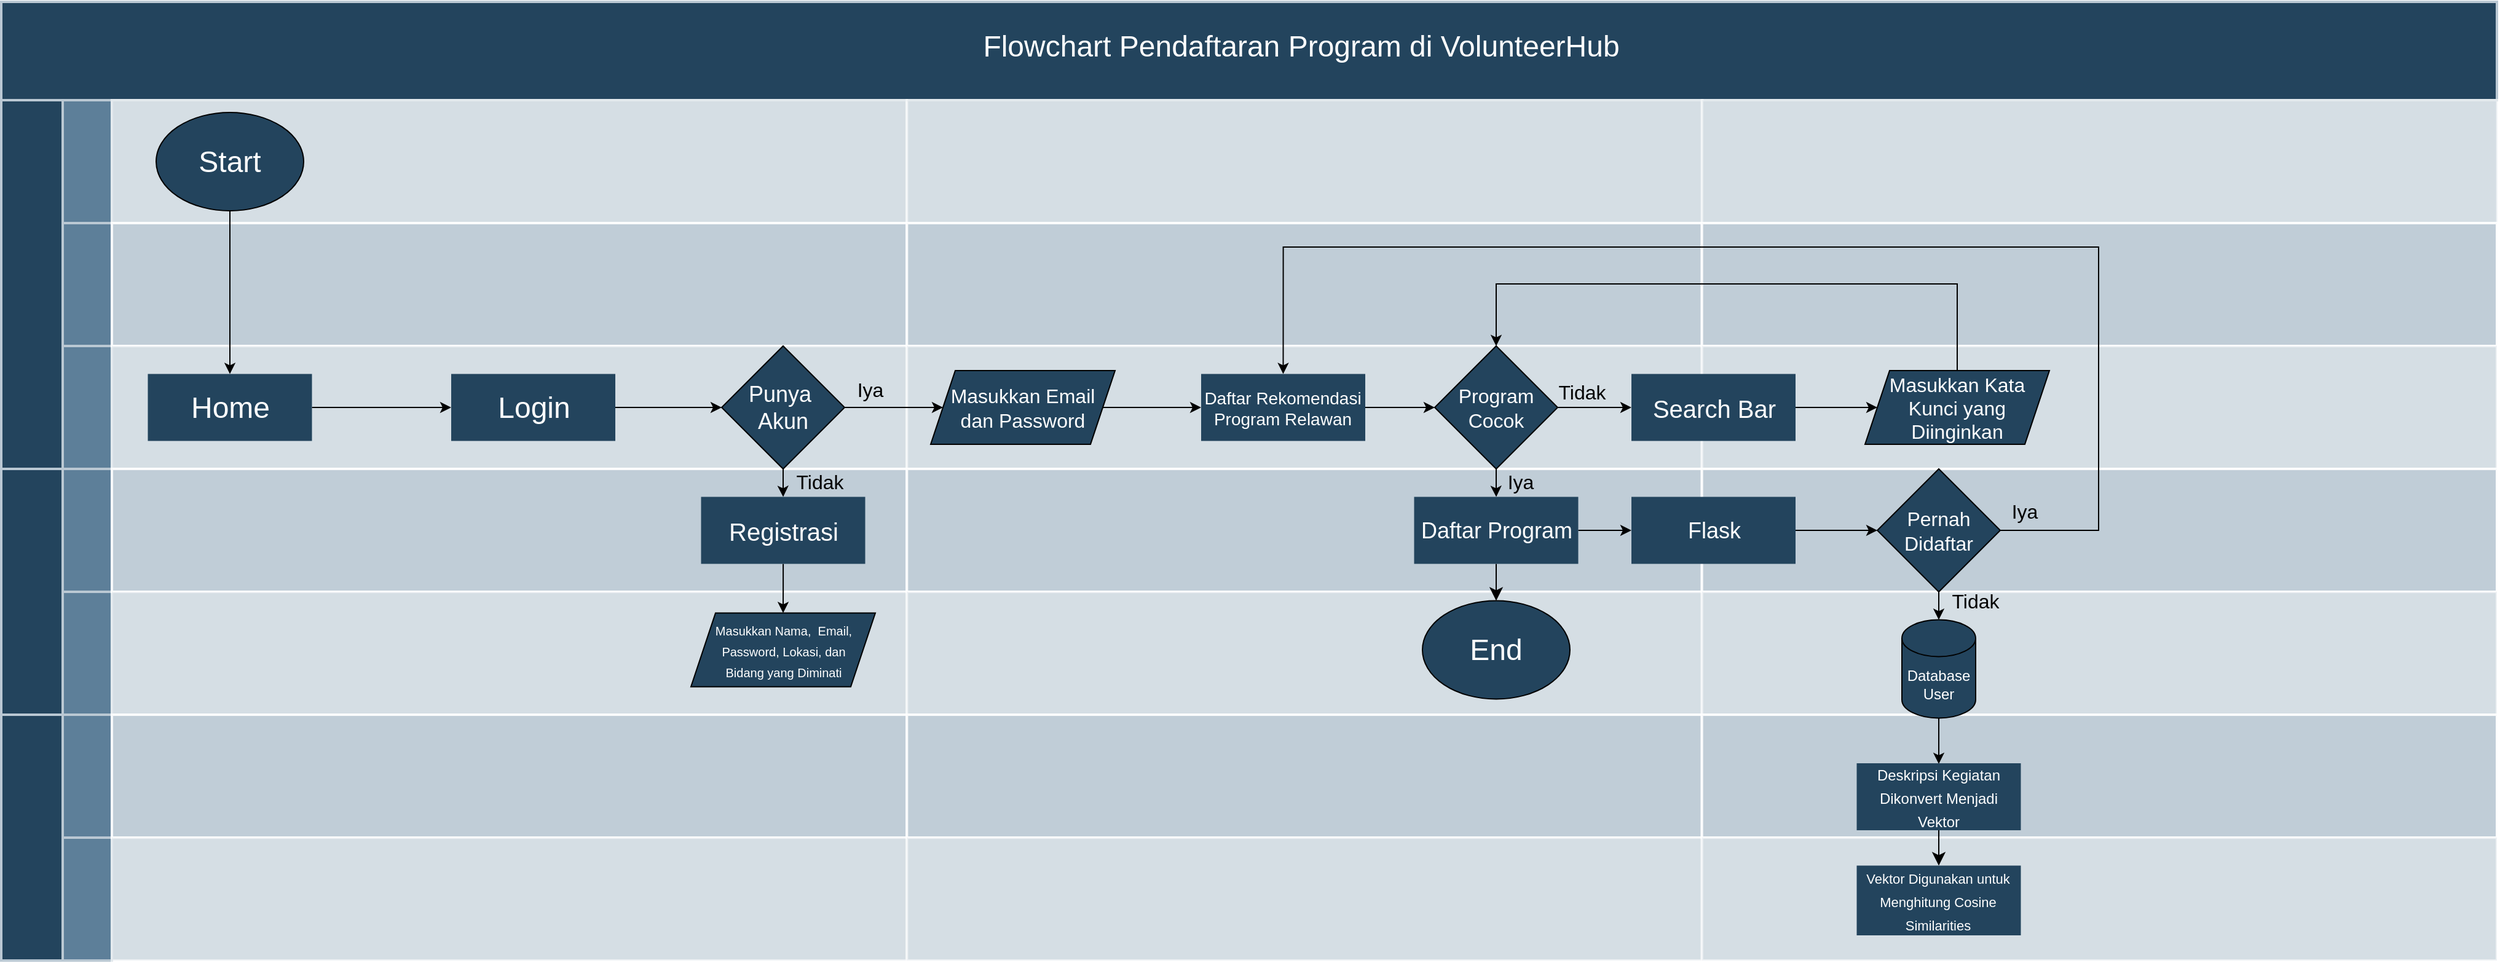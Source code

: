<mxfile version="24.9.1">
  <diagram id="6a731a19-8d31-9384-78a2-239565b7b9f0" name="Page-1">
    <mxGraphModel dx="1167" dy="-101" grid="1" gridSize="10" guides="1" tooltips="1" connect="1" arrows="1" fold="1" page="1" pageScale="1" pageWidth="1169" pageHeight="827" background="none" math="0" shadow="0">
      <root>
        <mxCell id="0" />
        <mxCell id="1" parent="0" />
        <mxCell id="56" value="Flowchart Pendaftaran Program di VolunteerHub" style="strokeColor=#BAC8D3;fillColor=#23445D;fontSize=24;strokeWidth=2;fontFamily=Helvetica;html=1;fontColor=#FFFFFF;fontStyle=0;spacingBottom=8;spacingRight=0;spacingLeft=83;" parent="1" vertex="1">
          <mxGeometry x="154" y="850.5" width="2030" height="80" as="geometry" />
        </mxCell>
        <mxCell id="57" value="" style="strokeColor=#BAC8D3;fillColor=#23445D;fontSize=24;strokeWidth=2;horizontal=0;fontFamily=Helvetica;html=1;fontColor=#FFFFFF;fontStyle=0" parent="1" vertex="1">
          <mxGeometry x="154" y="930.5" width="50" height="300" as="geometry" />
        </mxCell>
        <mxCell id="58" value="" style="strokeColor=#BAC8D3;fillColor=#5d7f99;fontSize=19;strokeWidth=2;horizontal=0;fontFamily=Helvetica;html=1;labelBackgroundColor=none;fontColor=#FFFFFF;" parent="1" vertex="1">
          <mxGeometry x="204" y="930.5" width="40" height="100" as="geometry" />
        </mxCell>
        <mxCell id="60" value="" style="strokeColor=#BAC8D3;fillColor=#5d7f99;fontSize=19;strokeWidth=2;horizontal=0;fontFamily=Helvetica;html=1;labelBackgroundColor=none;fontColor=#FFFFFF;" parent="1" vertex="1">
          <mxGeometry x="204" y="1030.5" width="40" height="100" as="geometry" />
        </mxCell>
        <mxCell id="61" value="" style="strokeColor=#BAC8D3;fillColor=#5d7f99;fontSize=19;strokeWidth=2;horizontal=0;fontFamily=Helvetica;html=1;labelBackgroundColor=none;fontColor=#FFFFFF;" parent="1" vertex="1">
          <mxGeometry x="204" y="1130.5" width="40" height="100" as="geometry" />
        </mxCell>
        <mxCell id="62" value="" style="strokeColor=#BAC8D3;fillColor=#5d7f99;fontSize=19;strokeWidth=2;horizontal=0;fontFamily=Helvetica;html=1;labelBackgroundColor=none;fontColor=#FFFFFF;" parent="1" vertex="1">
          <mxGeometry x="204" y="1330.5" width="40" height="100" as="geometry" />
        </mxCell>
        <mxCell id="63" value="" style="strokeColor=#BAC8D3;fillColor=#5d7f99;fontSize=19;strokeWidth=2;horizontal=0;fontFamily=Helvetica;html=1;labelBackgroundColor=none;fontColor=#FFFFFF;" parent="1" vertex="1">
          <mxGeometry x="204" y="1230.5" width="40" height="100" as="geometry" />
        </mxCell>
        <mxCell id="64" value="" style="strokeColor=#BAC8D3;fillColor=#23445D;fontSize=24;strokeWidth=2;horizontal=0;fontFamily=Helvetica;html=1;fontColor=#FFFFFF;fontStyle=0" parent="1" vertex="1">
          <mxGeometry x="154" y="1230.5" width="50" height="200" as="geometry" />
        </mxCell>
        <mxCell id="65" value="" style="strokeColor=#BAC8D3;fillColor=#5d7f99;fontSize=19;strokeWidth=2;horizontal=0;fontFamily=Helvetica;html=1;labelBackgroundColor=none;fontColor=#FFFFFF;" parent="1" vertex="1">
          <mxGeometry x="204" y="1530.5" width="40" height="100" as="geometry" />
        </mxCell>
        <mxCell id="66" value="" style="strokeColor=#BAC8D3;fillColor=#5d7f99;fontSize=19;strokeWidth=2;horizontal=0;fontFamily=Helvetica;html=1;labelBackgroundColor=none;fontColor=#FFFFFF;" parent="1" vertex="1">
          <mxGeometry x="204" y="1430.5" width="40" height="100" as="geometry" />
        </mxCell>
        <mxCell id="67" value="" style="strokeColor=#BAC8D3;fillColor=#23445D;fontSize=24;strokeWidth=2;horizontal=0;fontFamily=Helvetica;html=1;fontColor=#FFFFFF;fontStyle=0" parent="1" vertex="1">
          <mxGeometry x="154" y="1430.5" width="50" height="200" as="geometry" />
        </mxCell>
        <mxCell id="68" value="" style="strokeColor=#FFFFFF;fillColor=#BAC8D3;fontSize=18;strokeWidth=2;fontFamily=Helvetica;html=1;opacity=60;" parent="1" vertex="1">
          <mxGeometry x="244" y="930.5" width="646.667" height="100" as="geometry" />
        </mxCell>
        <mxCell id="69" value="" style="strokeColor=#FFFFFF;fillColor=#BAC8D3;fontSize=18;strokeWidth=2;fontFamily=Helvetica;html=1;opacity=90;" parent="1" vertex="1">
          <mxGeometry x="244" y="1030.5" width="646.667" height="100" as="geometry" />
        </mxCell>
        <mxCell id="70" value="" style="strokeColor=#FFFFFF;fillColor=#BAC8D3;fontSize=18;strokeWidth=2;fontFamily=Helvetica;html=1;opacity=60;" parent="1" vertex="1">
          <mxGeometry x="244" y="1130.5" width="646.667" height="100" as="geometry" />
        </mxCell>
        <mxCell id="71" value="" style="strokeColor=#FFFFFF;fillColor=#BAC8D3;fontSize=18;strokeWidth=2;fontFamily=Helvetica;html=1;opacity=90;" parent="1" vertex="1">
          <mxGeometry x="244" y="1230.5" width="646.667" height="100" as="geometry" />
        </mxCell>
        <mxCell id="72" value="" style="strokeColor=#FFFFFF;fillColor=#BAC8D3;fontSize=18;strokeWidth=2;fontFamily=Helvetica;html=1;opacity=60;" parent="1" vertex="1">
          <mxGeometry x="244" y="1330.5" width="646.667" height="100" as="geometry" />
        </mxCell>
        <mxCell id="73" value="" style="strokeColor=#FFFFFF;fillColor=#BAC8D3;fontSize=18;strokeWidth=2;fontFamily=Helvetica;html=1;opacity=90;" parent="1" vertex="1">
          <mxGeometry x="244" y="1430.5" width="646.667" height="100" as="geometry" />
        </mxCell>
        <mxCell id="74" value="" style="strokeColor=#FFFFFF;fillColor=#BAC8D3;fontSize=18;strokeWidth=2;fontFamily=Helvetica;html=1;opacity=60;" parent="1" vertex="1">
          <mxGeometry x="244" y="1530.5" width="646.667" height="100" as="geometry" />
        </mxCell>
        <mxCell id="75" value="" style="strokeColor=#FFFFFF;fillColor=#BAC8D3;fontSize=18;strokeWidth=2;fontFamily=Helvetica;html=1;opacity=60;" parent="1" vertex="1">
          <mxGeometry x="890.667" y="930.5" width="647" height="100" as="geometry" />
        </mxCell>
        <mxCell id="76" value="" style="strokeColor=#FFFFFF;fillColor=#BAC8D3;fontSize=18;strokeWidth=2;fontFamily=Helvetica;html=1;opacity=90;" parent="1" vertex="1">
          <mxGeometry x="890.667" y="1030.5" width="646.667" height="100" as="geometry" />
        </mxCell>
        <mxCell id="77" value="" style="strokeColor=#FFFFFF;fillColor=#BAC8D3;fontSize=18;strokeWidth=2;fontFamily=Helvetica;html=1;opacity=60;" parent="1" vertex="1">
          <mxGeometry x="890.667" y="1130.5" width="646.667" height="100" as="geometry" />
        </mxCell>
        <mxCell id="78" value="" style="strokeColor=#FFFFFF;fillColor=#BAC8D3;fontSize=18;strokeWidth=2;fontFamily=Helvetica;html=1;opacity=90;" parent="1" vertex="1">
          <mxGeometry x="890.667" y="1230.5" width="646.667" height="100" as="geometry" />
        </mxCell>
        <mxCell id="79" value="" style="strokeColor=#FFFFFF;fillColor=#BAC8D3;fontSize=18;strokeWidth=2;fontFamily=Helvetica;html=1;opacity=60;" parent="1" vertex="1">
          <mxGeometry x="890.667" y="1330.5" width="646.667" height="100" as="geometry" />
        </mxCell>
        <mxCell id="80" value="" style="strokeColor=#FFFFFF;fillColor=#BAC8D3;fontSize=18;strokeWidth=2;fontFamily=Helvetica;html=1;opacity=90;" parent="1" vertex="1">
          <mxGeometry x="890.667" y="1430.5" width="646.667" height="100" as="geometry" />
        </mxCell>
        <mxCell id="81" value="" style="strokeColor=#FFFFFF;fillColor=#BAC8D3;fontSize=18;strokeWidth=2;fontFamily=Helvetica;html=1;opacity=60;fontStyle=4" parent="1" vertex="1">
          <mxGeometry x="890.667" y="1530.5" width="646.667" height="100" as="geometry" />
        </mxCell>
        <mxCell id="82" value="" style="strokeColor=#FFFFFF;fillColor=#BAC8D3;fontSize=18;strokeWidth=2;fontFamily=Helvetica;html=1;opacity=60;" parent="1" vertex="1">
          <mxGeometry x="1537.333" y="930.5" width="647" height="100" as="geometry" />
        </mxCell>
        <mxCell id="83" value="" style="strokeColor=#FFFFFF;fillColor=#BAC8D3;fontSize=18;strokeWidth=2;fontFamily=Helvetica;html=1;opacity=90;" parent="1" vertex="1">
          <mxGeometry x="1537.333" y="1030.5" width="646.667" height="100" as="geometry" />
        </mxCell>
        <mxCell id="84" value="" style="strokeColor=#FFFFFF;fillColor=#BAC8D3;fontSize=18;strokeWidth=2;fontFamily=Helvetica;html=1;opacity=60;" parent="1" vertex="1">
          <mxGeometry x="1537.333" y="1130.5" width="646.667" height="100" as="geometry" />
        </mxCell>
        <mxCell id="85" value="" style="strokeColor=#FFFFFF;fillColor=#BAC8D3;fontSize=18;strokeWidth=2;fontFamily=Helvetica;html=1;opacity=90;" parent="1" vertex="1">
          <mxGeometry x="1537.333" y="1230.5" width="646.667" height="100" as="geometry" />
        </mxCell>
        <mxCell id="86" value="" style="strokeColor=#FFFFFF;fillColor=#BAC8D3;fontSize=18;strokeWidth=2;fontFamily=Helvetica;html=1;opacity=60;" parent="1" vertex="1">
          <mxGeometry x="1537.333" y="1330.5" width="646.667" height="100" as="geometry" />
        </mxCell>
        <mxCell id="87" value="" style="strokeColor=#FFFFFF;fillColor=#BAC8D3;fontSize=18;strokeWidth=2;fontFamily=Helvetica;html=1;opacity=90;" parent="1" vertex="1">
          <mxGeometry x="1537.333" y="1430.5" width="646.667" height="100" as="geometry" />
        </mxCell>
        <mxCell id="88" value="" style="strokeColor=#FFFFFF;fillColor=#BAC8D3;fontSize=18;strokeWidth=2;fontFamily=Helvetica;html=1;opacity=60;fontStyle=4" parent="1" vertex="1">
          <mxGeometry x="1537.333" y="1530.5" width="646.667" height="100" as="geometry" />
        </mxCell>
        <mxCell id="ewCEh4V_vGF1PXvb0Eba-146" value="" style="edgeStyle=orthogonalEdgeStyle;rounded=0;orthogonalLoop=1;jettySize=auto;html=1;" parent="1" source="92" target="ewCEh4V_vGF1PXvb0Eba-142" edge="1">
          <mxGeometry relative="1" as="geometry" />
        </mxCell>
        <mxCell id="92" value="&lt;span style=&quot;color: rgb(255, 255, 255); font-size: 24px; text-wrap-mode: wrap;&quot;&gt;Home&lt;/span&gt;" style="rounded=0;fillColor=#23445D;strokeColor=none;strokeWidth=2;fontFamily=Helvetica;html=1;gradientColor=none;glass=0;" parent="1" vertex="1">
          <mxGeometry x="273.25" y="1153.25" width="133.5" height="54.5" as="geometry" />
        </mxCell>
        <mxCell id="ewCEh4V_vGF1PXvb0Eba-140" style="edgeStyle=orthogonalEdgeStyle;rounded=0;orthogonalLoop=1;jettySize=auto;html=1;entryX=0.5;entryY=0;entryDx=0;entryDy=0;" parent="1" source="ewCEh4V_vGF1PXvb0Eba-139" target="92" edge="1">
          <mxGeometry relative="1" as="geometry" />
        </mxCell>
        <mxCell id="ewCEh4V_vGF1PXvb0Eba-139" value="&lt;font color=&quot;#ffffff&quot; style=&quot;font-size: 24px;&quot;&gt;Start&lt;/font&gt;" style="ellipse;whiteSpace=wrap;html=1;fillColor=#23445D;" parent="1" vertex="1">
          <mxGeometry x="280" y="940.5" width="120" height="80" as="geometry" />
        </mxCell>
        <mxCell id="7yZdV7K0K-aqBI4NjuUf-93" value="" style="edgeStyle=orthogonalEdgeStyle;rounded=0;orthogonalLoop=1;jettySize=auto;html=1;" parent="1" source="ewCEh4V_vGF1PXvb0Eba-142" target="7yZdV7K0K-aqBI4NjuUf-92" edge="1">
          <mxGeometry relative="1" as="geometry" />
        </mxCell>
        <mxCell id="ewCEh4V_vGF1PXvb0Eba-142" value="&lt;span style=&quot;color: rgb(255, 255, 255); font-size: 24px; text-wrap-mode: wrap;&quot;&gt;Login&lt;/span&gt;" style="rounded=0;fillColor=#23445D;strokeColor=none;strokeWidth=2;fontFamily=Helvetica;html=1;gradientColor=none;glass=0;" parent="1" vertex="1">
          <mxGeometry x="520" y="1153.25" width="133.5" height="54.5" as="geometry" />
        </mxCell>
        <mxCell id="7yZdV7K0K-aqBI4NjuUf-96" value="" style="edgeStyle=orthogonalEdgeStyle;rounded=0;orthogonalLoop=1;jettySize=auto;html=1;" parent="1" source="7yZdV7K0K-aqBI4NjuUf-92" target="7yZdV7K0K-aqBI4NjuUf-95" edge="1">
          <mxGeometry relative="1" as="geometry" />
        </mxCell>
        <mxCell id="7yZdV7K0K-aqBI4NjuUf-101" value="" style="edgeStyle=orthogonalEdgeStyle;rounded=0;orthogonalLoop=1;jettySize=auto;html=1;" parent="1" source="7yZdV7K0K-aqBI4NjuUf-92" target="7yZdV7K0K-aqBI4NjuUf-100" edge="1">
          <mxGeometry relative="1" as="geometry" />
        </mxCell>
        <mxCell id="7yZdV7K0K-aqBI4NjuUf-92" value="&lt;span style=&quot;color: rgb(255, 255, 255); font-size: 18px;&quot;&gt;Punya&amp;nbsp;&lt;/span&gt;&lt;div&gt;&lt;span style=&quot;color: rgb(255, 255, 255); font-size: 18px;&quot;&gt;Akun&lt;/span&gt;&lt;/div&gt;" style="rhombus;whiteSpace=wrap;html=1;fillColor=#23445D;" parent="1" vertex="1">
          <mxGeometry x="740" y="1130.5" width="100" height="100" as="geometry" />
        </mxCell>
        <mxCell id="7yZdV7K0K-aqBI4NjuUf-99" value="" style="edgeStyle=orthogonalEdgeStyle;rounded=0;orthogonalLoop=1;jettySize=auto;html=1;" parent="1" source="7yZdV7K0K-aqBI4NjuUf-95" target="7yZdV7K0K-aqBI4NjuUf-98" edge="1">
          <mxGeometry relative="1" as="geometry" />
        </mxCell>
        <mxCell id="7yZdV7K0K-aqBI4NjuUf-95" value="&lt;span style=&quot;color: rgb(255, 255, 255); text-wrap-mode: wrap;&quot;&gt;&lt;font style=&quot;font-size: 20px;&quot;&gt;Registrasi&lt;/font&gt;&lt;/span&gt;" style="rounded=0;fillColor=#23445D;strokeColor=none;strokeWidth=2;fontFamily=Helvetica;html=1;gradientColor=none;glass=0;" parent="1" vertex="1">
          <mxGeometry x="723.25" y="1253.25" width="133.5" height="54.5" as="geometry" />
        </mxCell>
        <mxCell id="7yZdV7K0K-aqBI4NjuUf-97" value="&lt;font style=&quot;font-size: 16px;&quot;&gt;Tidak&lt;/font&gt;" style="text;strokeColor=none;align=center;fillColor=none;html=1;verticalAlign=middle;whiteSpace=wrap;rounded=0;" parent="1" vertex="1">
          <mxGeometry x="790" y="1226" width="60" height="30" as="geometry" />
        </mxCell>
        <mxCell id="7yZdV7K0K-aqBI4NjuUf-98" value="&lt;div style=&quot;&quot;&gt;&lt;br&gt;&lt;/div&gt;" style="shape=parallelogram;perimeter=parallelogramPerimeter;whiteSpace=wrap;html=1;fixedSize=1;fillColor=#23445D;align=center;" parent="1" vertex="1">
          <mxGeometry x="715" y="1347.75" width="150" height="60" as="geometry" />
        </mxCell>
        <mxCell id="7yZdV7K0K-aqBI4NjuUf-104" value="" style="edgeStyle=orthogonalEdgeStyle;rounded=0;orthogonalLoop=1;jettySize=auto;html=1;" parent="1" source="7yZdV7K0K-aqBI4NjuUf-100" target="7yZdV7K0K-aqBI4NjuUf-103" edge="1">
          <mxGeometry relative="1" as="geometry" />
        </mxCell>
        <mxCell id="7yZdV7K0K-aqBI4NjuUf-100" value="&lt;div style=&quot;&quot;&gt;&lt;span style=&quot;color: rgb(255, 255, 255); background-color: initial;&quot;&gt;&lt;font style=&quot;font-size: 16px;&quot;&gt;Masukkan Email dan Password&lt;/font&gt;&lt;/span&gt;&lt;/div&gt;" style="shape=parallelogram;perimeter=parallelogramPerimeter;whiteSpace=wrap;html=1;fixedSize=1;fillColor=#23445D;align=center;" parent="1" vertex="1">
          <mxGeometry x="910" y="1150.5" width="150" height="60" as="geometry" />
        </mxCell>
        <mxCell id="7yZdV7K0K-aqBI4NjuUf-102" value="&lt;font style=&quot;font-size: 16px;&quot;&gt;Iya&lt;/font&gt;" style="text;strokeColor=none;align=center;fillColor=none;html=1;verticalAlign=middle;whiteSpace=wrap;rounded=0;" parent="1" vertex="1">
          <mxGeometry x="830.67" y="1150.5" width="60" height="30" as="geometry" />
        </mxCell>
        <mxCell id="7yZdV7K0K-aqBI4NjuUf-103" value="" style="rounded=0;fillColor=#23445D;strokeColor=none;strokeWidth=2;fontFamily=Helvetica;html=1;gradientColor=none;glass=0;" parent="1" vertex="1">
          <mxGeometry x="1130" y="1153.25" width="133.5" height="54.5" as="geometry" />
        </mxCell>
        <mxCell id="7yZdV7K0K-aqBI4NjuUf-109" value="" style="edgeStyle=orthogonalEdgeStyle;rounded=0;orthogonalLoop=1;jettySize=auto;html=1;" parent="1" source="7yZdV7K0K-aqBI4NjuUf-106" target="7yZdV7K0K-aqBI4NjuUf-108" edge="1">
          <mxGeometry relative="1" as="geometry" />
        </mxCell>
        <mxCell id="7yZdV7K0K-aqBI4NjuUf-106" value="&lt;font style=&quot;font-size: 14px;&quot; color=&quot;#ffffff&quot;&gt;Daftar Rekomendasi Program Relawan&lt;/font&gt;" style="text;strokeColor=none;align=center;fillColor=none;html=1;verticalAlign=middle;whiteSpace=wrap;rounded=0;fontSize=14;" parent="1" vertex="1">
          <mxGeometry x="1130.25" y="1165.5" width="133.25" height="30" as="geometry" />
        </mxCell>
        <mxCell id="7yZdV7K0K-aqBI4NjuUf-112" value="" style="edgeStyle=orthogonalEdgeStyle;rounded=0;orthogonalLoop=1;jettySize=auto;html=1;" parent="1" source="7yZdV7K0K-aqBI4NjuUf-108" target="7yZdV7K0K-aqBI4NjuUf-110" edge="1">
          <mxGeometry relative="1" as="geometry" />
        </mxCell>
        <mxCell id="7yZdV7K0K-aqBI4NjuUf-120" value="" style="edgeStyle=orthogonalEdgeStyle;rounded=0;orthogonalLoop=1;jettySize=auto;html=1;" parent="1" source="7yZdV7K0K-aqBI4NjuUf-108" target="7yZdV7K0K-aqBI4NjuUf-119" edge="1">
          <mxGeometry relative="1" as="geometry" />
        </mxCell>
        <mxCell id="7yZdV7K0K-aqBI4NjuUf-108" value="&lt;font style=&quot;font-size: 16px;&quot; color=&quot;#ffffff&quot;&gt;Program Cocok&lt;/font&gt;" style="rhombus;whiteSpace=wrap;html=1;fillColor=#23445D;" parent="1" vertex="1">
          <mxGeometry x="1320" y="1130.5" width="100" height="100" as="geometry" />
        </mxCell>
        <mxCell id="7yZdV7K0K-aqBI4NjuUf-116" value="" style="edgeStyle=orthogonalEdgeStyle;rounded=0;orthogonalLoop=1;jettySize=auto;html=1;" parent="1" source="7yZdV7K0K-aqBI4NjuUf-110" target="7yZdV7K0K-aqBI4NjuUf-115" edge="1">
          <mxGeometry relative="1" as="geometry" />
        </mxCell>
        <mxCell id="7yZdV7K0K-aqBI4NjuUf-110" value="&lt;span style=&quot;color: rgb(255, 255, 255); text-wrap-mode: wrap;&quot;&gt;&lt;font style=&quot;font-size: 20px;&quot;&gt;Search Bar&lt;/font&gt;&lt;/span&gt;" style="rounded=0;fillColor=#23445D;strokeColor=none;strokeWidth=2;fontFamily=Helvetica;html=1;gradientColor=none;glass=0;" parent="1" vertex="1">
          <mxGeometry x="1480" y="1153.25" width="133.5" height="54.5" as="geometry" />
        </mxCell>
        <mxCell id="7yZdV7K0K-aqBI4NjuUf-111" value="&lt;font style=&quot;font-size: 16px;&quot;&gt;Tidak&lt;/font&gt;" style="text;strokeColor=none;align=center;fillColor=none;html=1;verticalAlign=middle;whiteSpace=wrap;rounded=0;" parent="1" vertex="1">
          <mxGeometry x="1410" y="1153.25" width="60" height="30" as="geometry" />
        </mxCell>
        <mxCell id="7yZdV7K0K-aqBI4NjuUf-113" value="&lt;span style=&quot;color: rgb(255, 255, 255);&quot;&gt;&lt;font style=&quot;font-size: 10px;&quot;&gt;Masukkan Nama,&amp;nbsp; Email, Password, Lokasi, dan Bidang yang Diminati&lt;/font&gt;&lt;/span&gt;" style="text;strokeColor=none;align=center;fillColor=none;html=1;verticalAlign=middle;whiteSpace=wrap;rounded=0;fontSize=14;" parent="1" vertex="1">
          <mxGeometry x="726.63" y="1362.75" width="126.75" height="30" as="geometry" />
        </mxCell>
        <mxCell id="7yZdV7K0K-aqBI4NjuUf-114" style="edgeStyle=orthogonalEdgeStyle;rounded=0;orthogonalLoop=1;jettySize=auto;html=1;exitX=0.5;exitY=1;exitDx=0;exitDy=0;" parent="1" source="7yZdV7K0K-aqBI4NjuUf-113" target="7yZdV7K0K-aqBI4NjuUf-113" edge="1">
          <mxGeometry relative="1" as="geometry" />
        </mxCell>
        <mxCell id="7yZdV7K0K-aqBI4NjuUf-117" style="edgeStyle=orthogonalEdgeStyle;rounded=0;orthogonalLoop=1;jettySize=auto;html=1;exitX=0.5;exitY=0;exitDx=0;exitDy=0;entryX=0.5;entryY=0;entryDx=0;entryDy=0;" parent="1" source="7yZdV7K0K-aqBI4NjuUf-115" target="7yZdV7K0K-aqBI4NjuUf-108" edge="1">
          <mxGeometry relative="1" as="geometry">
            <Array as="points">
              <mxPoint x="1745" y="1080" />
              <mxPoint x="1370" y="1080" />
            </Array>
          </mxGeometry>
        </mxCell>
        <mxCell id="7yZdV7K0K-aqBI4NjuUf-115" value="&lt;div style=&quot;&quot;&gt;&lt;span style=&quot;color: rgb(255, 255, 255); background-color: initial;&quot;&gt;&lt;font style=&quot;font-size: 16px;&quot;&gt;Masukkan Kata Kunci yang Diinginkan&lt;/font&gt;&lt;/span&gt;&lt;/div&gt;" style="shape=parallelogram;perimeter=parallelogramPerimeter;whiteSpace=wrap;html=1;fixedSize=1;fillColor=#23445D;align=center;" parent="1" vertex="1">
          <mxGeometry x="1670" y="1150.5" width="150" height="60" as="geometry" />
        </mxCell>
        <mxCell id="7yZdV7K0K-aqBI4NjuUf-129" value="" style="edgeStyle=orthogonalEdgeStyle;rounded=0;orthogonalLoop=1;jettySize=auto;html=1;" parent="1" source="7yZdV7K0K-aqBI4NjuUf-119" target="7yZdV7K0K-aqBI4NjuUf-128" edge="1">
          <mxGeometry relative="1" as="geometry" />
        </mxCell>
        <mxCell id="3fs14xKICf8o1LNLICnL-94" value="" style="edgeStyle=none;curved=1;rounded=0;orthogonalLoop=1;jettySize=auto;html=1;fontSize=12;startSize=8;endSize=8;" parent="1" source="7yZdV7K0K-aqBI4NjuUf-119" target="3fs14xKICf8o1LNLICnL-93" edge="1">
          <mxGeometry relative="1" as="geometry" />
        </mxCell>
        <mxCell id="7yZdV7K0K-aqBI4NjuUf-119" value="&lt;span style=&quot;color: rgb(255, 255, 255); text-wrap-mode: wrap;&quot;&gt;&lt;font style=&quot;font-size: 18px;&quot;&gt;Daftar Program&lt;/font&gt;&lt;/span&gt;" style="rounded=0;fillColor=#23445D;strokeColor=none;strokeWidth=2;fontFamily=Helvetica;html=1;gradientColor=none;glass=0;" parent="1" vertex="1">
          <mxGeometry x="1303.25" y="1253.25" width="133.5" height="54.5" as="geometry" />
        </mxCell>
        <mxCell id="7yZdV7K0K-aqBI4NjuUf-121" value="&lt;font style=&quot;font-size: 16px;&quot;&gt;Iya&lt;/font&gt;" style="text;strokeColor=none;align=center;fillColor=none;html=1;verticalAlign=middle;whiteSpace=wrap;rounded=0;" parent="1" vertex="1">
          <mxGeometry x="1360" y="1226" width="60" height="30" as="geometry" />
        </mxCell>
        <mxCell id="7yZdV7K0K-aqBI4NjuUf-139" value="" style="edgeStyle=orthogonalEdgeStyle;rounded=0;orthogonalLoop=1;jettySize=auto;html=1;" parent="1" source="7yZdV7K0K-aqBI4NjuUf-124" edge="1">
          <mxGeometry relative="1" as="geometry">
            <mxPoint x="1730" y="1470.5" as="targetPoint" />
          </mxGeometry>
        </mxCell>
        <mxCell id="7yZdV7K0K-aqBI4NjuUf-124" value="&lt;font color=&quot;#ffffff&quot;&gt;&lt;span style=&quot;&quot;&gt;Database User&lt;/span&gt;&lt;/font&gt;" style="shape=cylinder3;whiteSpace=wrap;html=1;boundedLbl=1;backgroundOutline=1;size=15;fillColor=#23445D;" parent="1" vertex="1">
          <mxGeometry x="1700" y="1353.25" width="60" height="80" as="geometry" />
        </mxCell>
        <mxCell id="7yZdV7K0K-aqBI4NjuUf-131" value="" style="edgeStyle=orthogonalEdgeStyle;rounded=0;orthogonalLoop=1;jettySize=auto;html=1;" parent="1" source="7yZdV7K0K-aqBI4NjuUf-128" target="7yZdV7K0K-aqBI4NjuUf-130" edge="1">
          <mxGeometry relative="1" as="geometry" />
        </mxCell>
        <mxCell id="7yZdV7K0K-aqBI4NjuUf-128" value="&lt;span style=&quot;color: rgb(255, 255, 255); text-wrap-mode: wrap;&quot;&gt;&lt;font style=&quot;font-size: 18px;&quot;&gt;Flask&lt;/font&gt;&lt;/span&gt;" style="rounded=0;fillColor=#23445D;strokeColor=none;strokeWidth=2;fontFamily=Helvetica;html=1;gradientColor=none;glass=0;" parent="1" vertex="1">
          <mxGeometry x="1480" y="1253.25" width="133.5" height="54.5" as="geometry" />
        </mxCell>
        <mxCell id="7yZdV7K0K-aqBI4NjuUf-132" value="" style="edgeStyle=orthogonalEdgeStyle;rounded=0;orthogonalLoop=1;jettySize=auto;html=1;" parent="1" source="7yZdV7K0K-aqBI4NjuUf-130" target="7yZdV7K0K-aqBI4NjuUf-124" edge="1">
          <mxGeometry relative="1" as="geometry" />
        </mxCell>
        <mxCell id="7yZdV7K0K-aqBI4NjuUf-136" style="edgeStyle=orthogonalEdgeStyle;rounded=0;orthogonalLoop=1;jettySize=auto;html=1;exitX=1;exitY=0.5;exitDx=0;exitDy=0;entryX=0.5;entryY=0;entryDx=0;entryDy=0;" parent="1" source="7yZdV7K0K-aqBI4NjuUf-130" target="7yZdV7K0K-aqBI4NjuUf-103" edge="1">
          <mxGeometry relative="1" as="geometry">
            <Array as="points">
              <mxPoint x="1860" y="1281" />
              <mxPoint x="1860" y="1050" />
              <mxPoint x="1197" y="1050" />
            </Array>
          </mxGeometry>
        </mxCell>
        <mxCell id="7yZdV7K0K-aqBI4NjuUf-130" value="&lt;font style=&quot;font-size: 16px;&quot; color=&quot;#ffffff&quot;&gt;Pernah Didaftar&lt;/font&gt;" style="rhombus;whiteSpace=wrap;html=1;fillColor=#23445D;" parent="1" vertex="1">
          <mxGeometry x="1680" y="1230.5" width="100" height="100" as="geometry" />
        </mxCell>
        <mxCell id="7yZdV7K0K-aqBI4NjuUf-133" value="&lt;font style=&quot;font-size: 16px;&quot;&gt;Tidak&lt;/font&gt;" style="text;strokeColor=none;align=center;fillColor=none;html=1;verticalAlign=middle;whiteSpace=wrap;rounded=0;" parent="1" vertex="1">
          <mxGeometry x="1730" y="1323.25" width="60" height="30" as="geometry" />
        </mxCell>
        <mxCell id="7yZdV7K0K-aqBI4NjuUf-137" value="&lt;font style=&quot;font-size: 16px;&quot;&gt;Iya&lt;/font&gt;" style="text;strokeColor=none;align=center;fillColor=none;html=1;verticalAlign=middle;whiteSpace=wrap;rounded=0;" parent="1" vertex="1">
          <mxGeometry x="1770" y="1250" width="60" height="30" as="geometry" />
        </mxCell>
        <mxCell id="3fs14xKICf8o1LNLICnL-93" value="&lt;font color=&quot;#ffffff&quot; style=&quot;font-size: 24px;&quot;&gt;End&lt;/font&gt;" style="ellipse;whiteSpace=wrap;html=1;fillColor=#23445D;" parent="1" vertex="1">
          <mxGeometry x="1310" y="1337.75" width="120" height="80" as="geometry" />
        </mxCell>
        <mxCell id="WxBUptNGG_2keh1sN1wm-101" value="" style="edgeStyle=none;curved=1;rounded=0;orthogonalLoop=1;jettySize=auto;html=1;fontSize=12;startSize=8;endSize=8;" edge="1" parent="1" source="WxBUptNGG_2keh1sN1wm-92" target="WxBUptNGG_2keh1sN1wm-96">
          <mxGeometry relative="1" as="geometry" />
        </mxCell>
        <mxCell id="WxBUptNGG_2keh1sN1wm-92" value="" style="rounded=0;fillColor=#23445D;strokeColor=none;strokeWidth=2;fontFamily=Helvetica;html=1;gradientColor=none;glass=0;" vertex="1" parent="1">
          <mxGeometry x="1663.25" y="1470" width="133.5" height="54.5" as="geometry" />
        </mxCell>
        <mxCell id="WxBUptNGG_2keh1sN1wm-93" value="&lt;font style=&quot;font-size: 12px;&quot; color=&quot;#ffffff&quot;&gt;Deskripsi Kegiatan Dikonvert Menjadi Vektor&lt;/font&gt;" style="text;strokeColor=none;align=center;fillColor=none;html=1;verticalAlign=middle;whiteSpace=wrap;rounded=0;fontSize=16;" vertex="1" parent="1">
          <mxGeometry x="1665" y="1482.25" width="130" height="30" as="geometry" />
        </mxCell>
        <mxCell id="WxBUptNGG_2keh1sN1wm-96" value="" style="rounded=0;fillColor=#23445D;strokeColor=none;strokeWidth=2;fontFamily=Helvetica;html=1;gradientColor=none;glass=0;" vertex="1" parent="1">
          <mxGeometry x="1663.25" y="1553.25" width="133.5" height="56.75" as="geometry" />
        </mxCell>
        <mxCell id="WxBUptNGG_2keh1sN1wm-95" value="&lt;font style=&quot;font-size: 11px;&quot; color=&quot;#ffffff&quot;&gt;Vektor Digunakan untuk Menghitung Cosine Similarities&lt;/font&gt;" style="text;strokeColor=none;align=center;fillColor=none;html=1;verticalAlign=middle;whiteSpace=wrap;rounded=0;fontSize=16;" vertex="1" parent="1">
          <mxGeometry x="1663.25" y="1563.25" width="133.25" height="34.5" as="geometry" />
        </mxCell>
        <mxCell id="WxBUptNGG_2keh1sN1wm-97" style="edgeStyle=none;curved=1;rounded=0;orthogonalLoop=1;jettySize=auto;html=1;exitX=0.75;exitY=1;exitDx=0;exitDy=0;fontSize=12;startSize=8;endSize=8;" edge="1" parent="1" source="WxBUptNGG_2keh1sN1wm-95" target="WxBUptNGG_2keh1sN1wm-95">
          <mxGeometry relative="1" as="geometry" />
        </mxCell>
      </root>
    </mxGraphModel>
  </diagram>
</mxfile>
